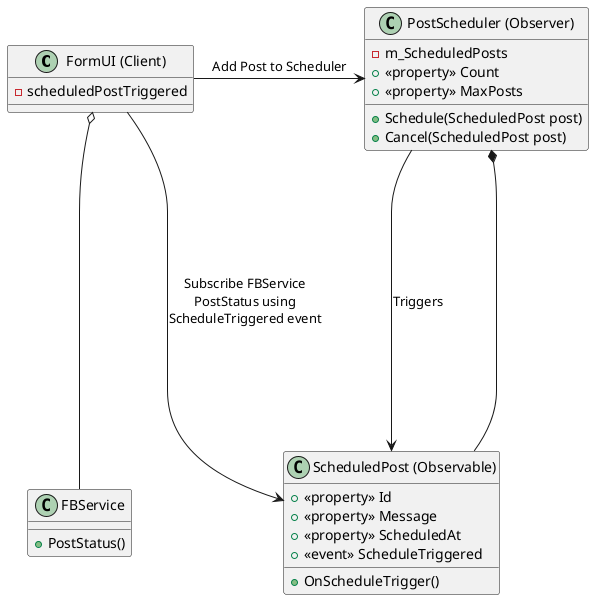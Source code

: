 @startuml
class "FormUI (Client)" as client {
  - scheduledPostTriggered
}

class "FBService" as fbService{
  + PostStatus()
}

class "PostScheduler (Observer)" as observer {
  - m_ScheduledPosts
  +<<property>> Count
  +<<property>> MaxPosts
  +Schedule(ScheduledPost post)
  +Cancel(ScheduledPost post)
}

class "ScheduledPost (Observable)" as observable {
  +<<property>> Id
  +<<property>> Message
  +<<property>> ScheduledAt
  +<<event>> ScheduleTriggered
  +OnScheduleTrigger()
}



client ----> observable: "Subscribe FBService\nPostStatus using\nScheduleTriggered event"
client -> observer : Add Post to Scheduler
client o----- fbService
observer -----> observable: Triggers
observer *-- observable

@enduml